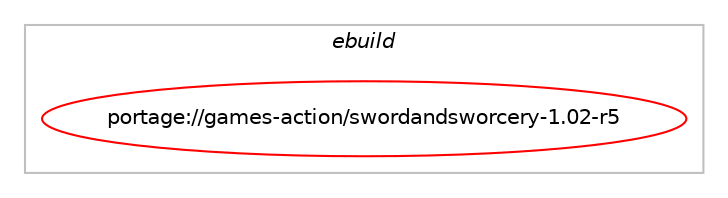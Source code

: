 digraph prolog {

# *************
# Graph options
# *************

newrank=true;
concentrate=true;
compound=true;
graph [rankdir=LR,fontname=Helvetica,fontsize=10,ranksep=1.5];#, ranksep=2.5, nodesep=0.2];
edge  [arrowhead=vee];
node  [fontname=Helvetica,fontsize=10];

# **********
# The ebuild
# **********

subgraph cluster_leftcol {
color=gray;
label=<<i>ebuild</i>>;
id [label="portage://games-action/swordandsworcery-1.02-r5", color=red, width=4, href="../games-action/swordandsworcery-1.02-r5.svg"];
}

# ****************
# The dependencies
# ****************

subgraph cluster_midcol {
color=gray;
label=<<i>dependencies</i>>;
subgraph cluster_compile {
fillcolor="#eeeeee";
style=filled;
label=<<i>compile</i>>;
}
subgraph cluster_compileandrun {
fillcolor="#eeeeee";
style=filled;
label=<<i>compile and run</i>>;
}
subgraph cluster_run {
fillcolor="#eeeeee";
style=filled;
label=<<i>run</i>>;
# *** BEGIN UNKNOWN DEPENDENCY TYPE (TODO) ***
# id -> equal(use_conditional_group(positive,amd64,portage://games-action/swordandsworcery-1.02-r5,[package_dependency(portage://games-action/swordandsworcery-1.02-r5,run,no,dev-libs,openssl,greaterequal,[1.0.1,h,-r2,1.0.1h-r2],[slot(0),equal],[use(enable(abi_x86_32),negative)]),package_dependency(portage://games-action/swordandsworcery-1.02-r5,run,no,sys-libs,zlib,greaterequal,[1.2.8,,-r1,1.2.8-r1],[],[use(enable(abi_x86_32),negative)]),package_dependency(portage://games-action/swordandsworcery-1.02-r5,run,no,virtual,glu,greaterequal,[9.0,,-r1,9.0-r1],[],[use(enable(abi_x86_32),negative)]),package_dependency(portage://games-action/swordandsworcery-1.02-r5,run,no,virtual,opengl,greaterequal,[7.0,,-r1,7.0-r1],[],[use(enable(abi_x86_32),negative)]),package_dependency(portage://games-action/swordandsworcery-1.02-r5,run,no,media-libs,alsa-lib,greaterequal,[1.0.27.2,,,1.0.27.2],[],[use(enable(abi_x86_32),negative)]),any_of_group([package_dependency(portage://games-action/swordandsworcery-1.02-r5,run,no,media-libs,flac,none,[,,],[slot(0),subslot(0)],[use(enable(abi_x86_32),negative)]),package_dependency(portage://games-action/swordandsworcery-1.02-r5,run,no,media-libs,flac-compat,none,[,,],[slot(8.3.0)],[use(enable(abi_x86_32),negative)])]),package_dependency(portage://games-action/swordandsworcery-1.02-r5,run,no,media-libs,libogg,greaterequal,[1.3.0,,,1.3.0],[],[use(enable(abi_x86_32),negative)]),package_dependency(portage://games-action/swordandsworcery-1.02-r5,run,no,media-libs,libpulse,none,[,,],[],[use(enable(abi_x86_32),negative)]),package_dependency(portage://games-action/swordandsworcery-1.02-r5,run,no,media-libs,libsndfile,greaterequal,[1.0.25,,,1.0.25],[],[use(enable(abi_x86_32),negative)]),package_dependency(portage://games-action/swordandsworcery-1.02-r5,run,no,media-libs,libvorbis,greaterequal,[1.3.3,,-r1,1.3.3-r1],[],[use(enable(abi_x86_32),negative)]),package_dependency(portage://games-action/swordandsworcery-1.02-r5,run,no,x11-libs,libICE,greaterequal,[1.0.8,,-r1,1.0.8-r1],[],[use(enable(abi_x86_32),negative)]),package_dependency(portage://games-action/swordandsworcery-1.02-r5,run,no,x11-libs,libSM,greaterequal,[1.2.1,,-r1,1.2.1-r1],[],[use(enable(abi_x86_32),negative)]),package_dependency(portage://games-action/swordandsworcery-1.02-r5,run,no,x11-libs,libX11,greaterequal,[1.6.2,,,1.6.2],[],[use(enable(abi_x86_32),negative)]),package_dependency(portage://games-action/swordandsworcery-1.02-r5,run,no,x11-libs,libXau,greaterequal,[1.0.7,,-r1,1.0.7-r1],[],[use(enable(abi_x86_32),negative)]),package_dependency(portage://games-action/swordandsworcery-1.02-r5,run,no,x11-libs,libxcb,greaterequal,[1.9.1,,,1.9.1],[],[use(enable(abi_x86_32),negative)]),package_dependency(portage://games-action/swordandsworcery-1.02-r5,run,no,x11-libs,libXdmcp,greaterequal,[1.1.1,,-r1,1.1.1-r1],[],[use(enable(abi_x86_32),negative)]),package_dependency(portage://games-action/swordandsworcery-1.02-r5,run,no,x11-libs,libXext,greaterequal,[1.3.2,,,1.3.2],[],[use(enable(abi_x86_32),negative)]),package_dependency(portage://games-action/swordandsworcery-1.02-r5,run,no,x11-libs,libXi,greaterequal,[1.7.2,,,1.7.2],[],[use(enable(abi_x86_32),negative)]),package_dependency(portage://games-action/swordandsworcery-1.02-r5,run,no,x11-libs,libXtst,greaterequal,[1.2.1,,-r1,1.2.1-r1],[],[use(enable(abi_x86_32),negative)]),use_conditional_group(negative,bundled-libs,portage://games-action/swordandsworcery-1.02-r5,[package_dependency(portage://games-action/swordandsworcery-1.02-r5,run,no,media-libs,libsdl,greaterequal,[1.2.15,,-r4,1.2.15-r4],[],[use(enable(X),none),use(enable(sound),none),use(enable(video),none),use(enable(opengl),none),use(enable(joystick),none),use(enable(abi_x86_32),negative)]),package_dependency(portage://games-action/swordandsworcery-1.02-r5,run,no,net-misc,curl,greaterequal,[7.36.0,,,7.36.0],[],[use(enable(abi_x86_32),negative)])])]))
# *** END UNKNOWN DEPENDENCY TYPE (TODO) ***

# *** BEGIN UNKNOWN DEPENDENCY TYPE (TODO) ***
# id -> equal(use_conditional_group(positive,x86,portage://games-action/swordandsworcery-1.02-r5,[package_dependency(portage://games-action/swordandsworcery-1.02-r5,run,no,dev-libs,openssl,none,[,,],[slot(0),equal],[]),package_dependency(portage://games-action/swordandsworcery-1.02-r5,run,no,media-libs,alsa-lib,none,[,,],[],[]),any_of_group([package_dependency(portage://games-action/swordandsworcery-1.02-r5,run,no,media-libs,flac,none,[,,],[slot(0),subslot(0)],[]),package_dependency(portage://games-action/swordandsworcery-1.02-r5,run,no,media-libs,flac-compat,none,[,,],[slot(8.3.0)],[])]),package_dependency(portage://games-action/swordandsworcery-1.02-r5,run,no,media-libs,libogg,none,[,,],[],[]),package_dependency(portage://games-action/swordandsworcery-1.02-r5,run,no,media-libs,libpulse,none,[,,],[],[]),package_dependency(portage://games-action/swordandsworcery-1.02-r5,run,no,media-libs,libsndfile,none,[,,],[],[]),package_dependency(portage://games-action/swordandsworcery-1.02-r5,run,no,media-libs,libvorbis,none,[,,],[],[]),package_dependency(portage://games-action/swordandsworcery-1.02-r5,run,no,sys-libs,zlib,none,[,,],[],[]),package_dependency(portage://games-action/swordandsworcery-1.02-r5,run,no,virtual,glu,none,[,,],[],[]),package_dependency(portage://games-action/swordandsworcery-1.02-r5,run,no,x11-libs,libICE,none,[,,],[],[]),package_dependency(portage://games-action/swordandsworcery-1.02-r5,run,no,x11-libs,libSM,none,[,,],[],[]),package_dependency(portage://games-action/swordandsworcery-1.02-r5,run,no,x11-libs,libX11,none,[,,],[],[]),package_dependency(portage://games-action/swordandsworcery-1.02-r5,run,no,x11-libs,libXau,none,[,,],[],[]),package_dependency(portage://games-action/swordandsworcery-1.02-r5,run,no,x11-libs,libxcb,none,[,,],[],[]),package_dependency(portage://games-action/swordandsworcery-1.02-r5,run,no,x11-libs,libXdmcp,none,[,,],[],[]),package_dependency(portage://games-action/swordandsworcery-1.02-r5,run,no,x11-libs,libXext,none,[,,],[],[]),package_dependency(portage://games-action/swordandsworcery-1.02-r5,run,no,x11-libs,libXi,none,[,,],[],[]),package_dependency(portage://games-action/swordandsworcery-1.02-r5,run,no,x11-libs,libXtst,none,[,,],[],[]),use_conditional_group(negative,bundled-libs,portage://games-action/swordandsworcery-1.02-r5,[package_dependency(portage://games-action/swordandsworcery-1.02-r5,run,no,media-libs,libsdl,none,[,,],[],[use(enable(X),none),use(enable(sound),none),use(enable(video),none),use(enable(opengl),none),use(enable(joystick),none)]),package_dependency(portage://games-action/swordandsworcery-1.02-r5,run,no,net-misc,curl,none,[,,],[],[])])]))
# *** END UNKNOWN DEPENDENCY TYPE (TODO) ***

# *** BEGIN UNKNOWN DEPENDENCY TYPE (TODO) ***
# id -> equal(package_dependency(portage://games-action/swordandsworcery-1.02-r5,run,no,virtual,opengl,none,[,,],[],[]))
# *** END UNKNOWN DEPENDENCY TYPE (TODO) ***

}
}

# **************
# The candidates
# **************

subgraph cluster_choices {
rank=same;
color=gray;
label=<<i>candidates</i>>;

}

}

